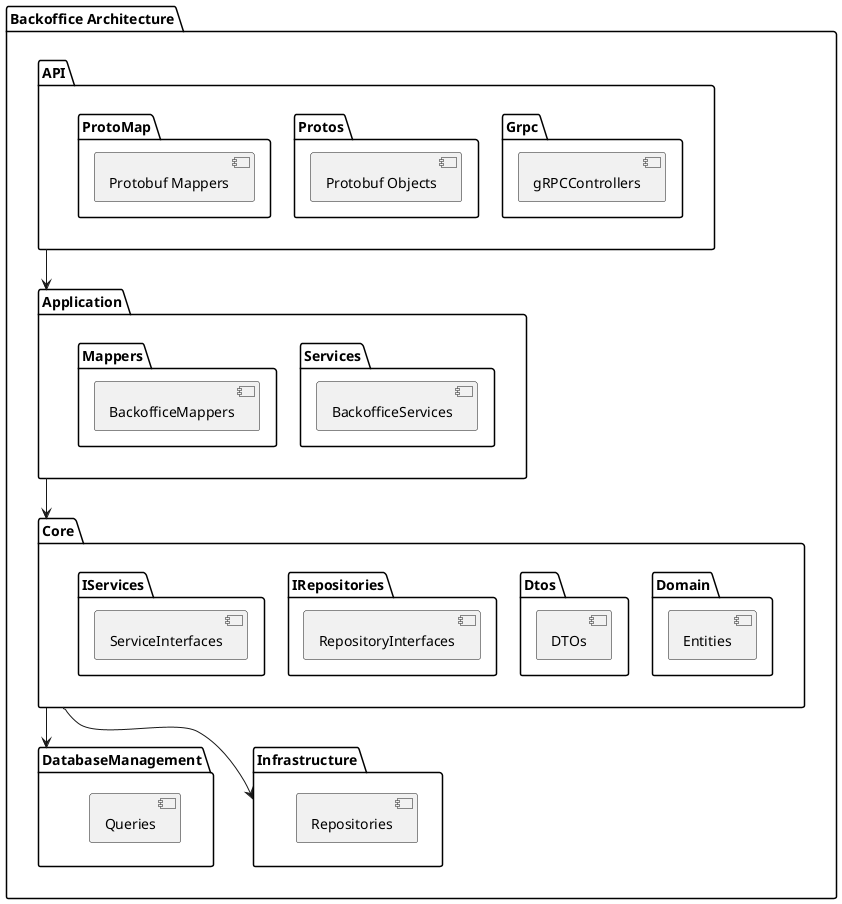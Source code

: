 @startuml

package "Backoffice Architecture" {
    package "API"{
        package "Grpc"{
            [gRPCControllers]
        }
        package "Protos"{
            [Protobuf Objects]
        }
        package "ProtoMap"{
            [Protobuf Mappers]
        }
    }
    package "Application" {
        package "Services"{
            [BackofficeServices]
        }
        package "Mappers"{
            [BackofficeMappers]
        }
    }
    package "Core" {
        package "Domain"{
            [Entities]
        }
        package "Dtos"{
            [DTOs]
        }
        package "IRepositories"{
            [RepositoryInterfaces]
        }
        package "IServices"{
            [ServiceInterfaces]
        }
    }
    package "DatabaseManagement"{
        [Queries]
    }
    package "Infrastructure"{
        [Repositories]
    }
    API --> Application
    Application --> Core
    Core --> DatabaseManagement
    Core --> Infrastructure
}

@enduml

